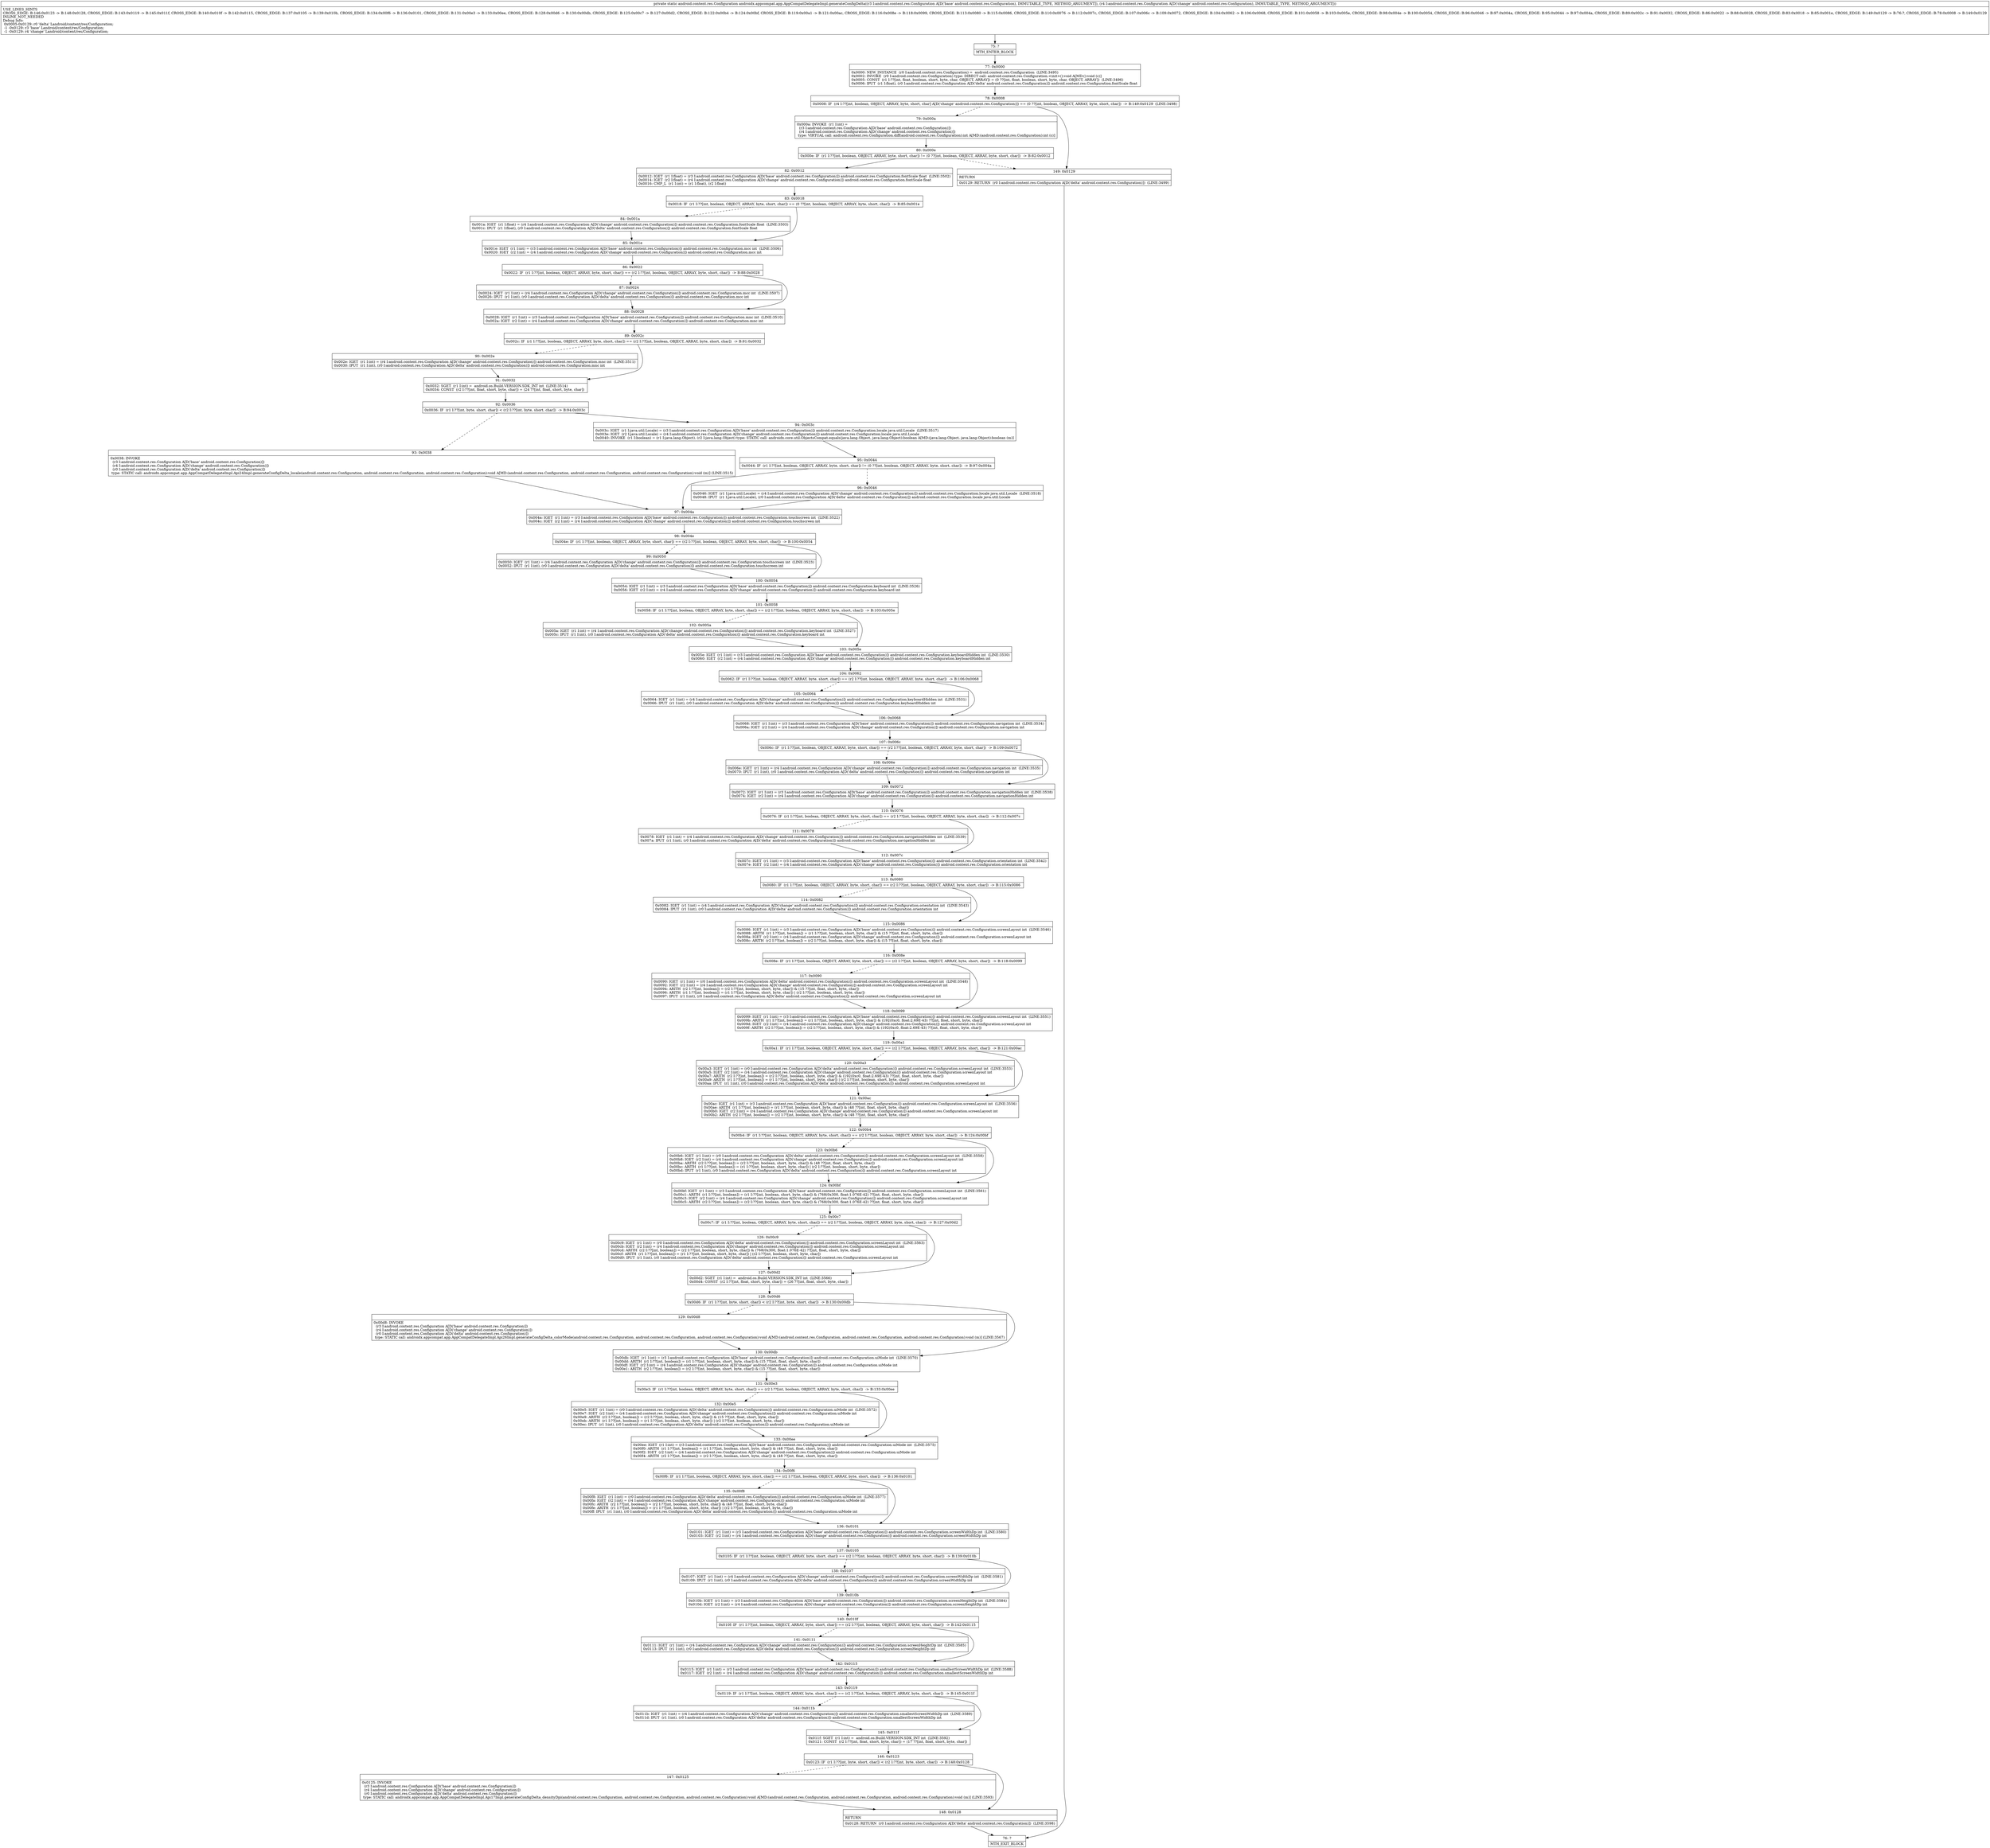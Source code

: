 digraph "CFG forandroidx.appcompat.app.AppCompatDelegateImpl.generateConfigDelta(Landroid\/content\/res\/Configuration;Landroid\/content\/res\/Configuration;)Landroid\/content\/res\/Configuration;" {
Node_75 [shape=record,label="{75\:\ ?|MTH_ENTER_BLOCK\l}"];
Node_77 [shape=record,label="{77\:\ 0x0000|0x0000: NEW_INSTANCE  (r0 I:android.content.res.Configuration) =  android.content.res.Configuration  (LINE:3495)\l0x0002: INVOKE  (r0 I:android.content.res.Configuration) type: DIRECT call: android.content.res.Configuration.\<init\>():void A[MD:():void (c)]\l0x0005: CONST  (r1 I:??[int, float, boolean, short, byte, char, OBJECT, ARRAY]) = (0 ??[int, float, boolean, short, byte, char, OBJECT, ARRAY])  (LINE:3496)\l0x0006: IPUT  (r1 I:float), (r0 I:android.content.res.Configuration A[D('delta' android.content.res.Configuration)]) android.content.res.Configuration.fontScale float \l}"];
Node_78 [shape=record,label="{78\:\ 0x0008|0x0008: IF  (r4 I:??[int, boolean, OBJECT, ARRAY, byte, short, char] A[D('change' android.content.res.Configuration)]) == (0 ??[int, boolean, OBJECT, ARRAY, byte, short, char])  \-\> B:149:0x0129  (LINE:3498)\l}"];
Node_79 [shape=record,label="{79\:\ 0x000a|0x000a: INVOKE  (r1 I:int) = \l  (r3 I:android.content.res.Configuration A[D('base' android.content.res.Configuration)])\l  (r4 I:android.content.res.Configuration A[D('change' android.content.res.Configuration)])\l type: VIRTUAL call: android.content.res.Configuration.diff(android.content.res.Configuration):int A[MD:(android.content.res.Configuration):int (c)]\l}"];
Node_80 [shape=record,label="{80\:\ 0x000e|0x000e: IF  (r1 I:??[int, boolean, OBJECT, ARRAY, byte, short, char]) != (0 ??[int, boolean, OBJECT, ARRAY, byte, short, char])  \-\> B:82:0x0012 \l}"];
Node_82 [shape=record,label="{82\:\ 0x0012|0x0012: IGET  (r1 I:float) = (r3 I:android.content.res.Configuration A[D('base' android.content.res.Configuration)]) android.content.res.Configuration.fontScale float  (LINE:3502)\l0x0014: IGET  (r2 I:float) = (r4 I:android.content.res.Configuration A[D('change' android.content.res.Configuration)]) android.content.res.Configuration.fontScale float \l0x0016: CMP_L  (r1 I:int) = (r1 I:float), (r2 I:float) \l}"];
Node_83 [shape=record,label="{83\:\ 0x0018|0x0018: IF  (r1 I:??[int, boolean, OBJECT, ARRAY, byte, short, char]) == (0 ??[int, boolean, OBJECT, ARRAY, byte, short, char])  \-\> B:85:0x001e \l}"];
Node_84 [shape=record,label="{84\:\ 0x001a|0x001a: IGET  (r1 I:float) = (r4 I:android.content.res.Configuration A[D('change' android.content.res.Configuration)]) android.content.res.Configuration.fontScale float  (LINE:3503)\l0x001c: IPUT  (r1 I:float), (r0 I:android.content.res.Configuration A[D('delta' android.content.res.Configuration)]) android.content.res.Configuration.fontScale float \l}"];
Node_85 [shape=record,label="{85\:\ 0x001e|0x001e: IGET  (r1 I:int) = (r3 I:android.content.res.Configuration A[D('base' android.content.res.Configuration)]) android.content.res.Configuration.mcc int  (LINE:3506)\l0x0020: IGET  (r2 I:int) = (r4 I:android.content.res.Configuration A[D('change' android.content.res.Configuration)]) android.content.res.Configuration.mcc int \l}"];
Node_86 [shape=record,label="{86\:\ 0x0022|0x0022: IF  (r1 I:??[int, boolean, OBJECT, ARRAY, byte, short, char]) == (r2 I:??[int, boolean, OBJECT, ARRAY, byte, short, char])  \-\> B:88:0x0028 \l}"];
Node_87 [shape=record,label="{87\:\ 0x0024|0x0024: IGET  (r1 I:int) = (r4 I:android.content.res.Configuration A[D('change' android.content.res.Configuration)]) android.content.res.Configuration.mcc int  (LINE:3507)\l0x0026: IPUT  (r1 I:int), (r0 I:android.content.res.Configuration A[D('delta' android.content.res.Configuration)]) android.content.res.Configuration.mcc int \l}"];
Node_88 [shape=record,label="{88\:\ 0x0028|0x0028: IGET  (r1 I:int) = (r3 I:android.content.res.Configuration A[D('base' android.content.res.Configuration)]) android.content.res.Configuration.mnc int  (LINE:3510)\l0x002a: IGET  (r2 I:int) = (r4 I:android.content.res.Configuration A[D('change' android.content.res.Configuration)]) android.content.res.Configuration.mnc int \l}"];
Node_89 [shape=record,label="{89\:\ 0x002c|0x002c: IF  (r1 I:??[int, boolean, OBJECT, ARRAY, byte, short, char]) == (r2 I:??[int, boolean, OBJECT, ARRAY, byte, short, char])  \-\> B:91:0x0032 \l}"];
Node_90 [shape=record,label="{90\:\ 0x002e|0x002e: IGET  (r1 I:int) = (r4 I:android.content.res.Configuration A[D('change' android.content.res.Configuration)]) android.content.res.Configuration.mnc int  (LINE:3511)\l0x0030: IPUT  (r1 I:int), (r0 I:android.content.res.Configuration A[D('delta' android.content.res.Configuration)]) android.content.res.Configuration.mnc int \l}"];
Node_91 [shape=record,label="{91\:\ 0x0032|0x0032: SGET  (r1 I:int) =  android.os.Build.VERSION.SDK_INT int  (LINE:3514)\l0x0034: CONST  (r2 I:??[int, float, short, byte, char]) = (24 ??[int, float, short, byte, char]) \l}"];
Node_92 [shape=record,label="{92\:\ 0x0036|0x0036: IF  (r1 I:??[int, byte, short, char]) \< (r2 I:??[int, byte, short, char])  \-\> B:94:0x003c \l}"];
Node_93 [shape=record,label="{93\:\ 0x0038|0x0038: INVOKE  \l  (r3 I:android.content.res.Configuration A[D('base' android.content.res.Configuration)])\l  (r4 I:android.content.res.Configuration A[D('change' android.content.res.Configuration)])\l  (r0 I:android.content.res.Configuration A[D('delta' android.content.res.Configuration)])\l type: STATIC call: androidx.appcompat.app.AppCompatDelegateImpl.Api24Impl.generateConfigDelta_locale(android.content.res.Configuration, android.content.res.Configuration, android.content.res.Configuration):void A[MD:(android.content.res.Configuration, android.content.res.Configuration, android.content.res.Configuration):void (m)] (LINE:3515)\l}"];
Node_97 [shape=record,label="{97\:\ 0x004a|0x004a: IGET  (r1 I:int) = (r3 I:android.content.res.Configuration A[D('base' android.content.res.Configuration)]) android.content.res.Configuration.touchscreen int  (LINE:3522)\l0x004c: IGET  (r2 I:int) = (r4 I:android.content.res.Configuration A[D('change' android.content.res.Configuration)]) android.content.res.Configuration.touchscreen int \l}"];
Node_98 [shape=record,label="{98\:\ 0x004e|0x004e: IF  (r1 I:??[int, boolean, OBJECT, ARRAY, byte, short, char]) == (r2 I:??[int, boolean, OBJECT, ARRAY, byte, short, char])  \-\> B:100:0x0054 \l}"];
Node_99 [shape=record,label="{99\:\ 0x0050|0x0050: IGET  (r1 I:int) = (r4 I:android.content.res.Configuration A[D('change' android.content.res.Configuration)]) android.content.res.Configuration.touchscreen int  (LINE:3523)\l0x0052: IPUT  (r1 I:int), (r0 I:android.content.res.Configuration A[D('delta' android.content.res.Configuration)]) android.content.res.Configuration.touchscreen int \l}"];
Node_100 [shape=record,label="{100\:\ 0x0054|0x0054: IGET  (r1 I:int) = (r3 I:android.content.res.Configuration A[D('base' android.content.res.Configuration)]) android.content.res.Configuration.keyboard int  (LINE:3526)\l0x0056: IGET  (r2 I:int) = (r4 I:android.content.res.Configuration A[D('change' android.content.res.Configuration)]) android.content.res.Configuration.keyboard int \l}"];
Node_101 [shape=record,label="{101\:\ 0x0058|0x0058: IF  (r1 I:??[int, boolean, OBJECT, ARRAY, byte, short, char]) == (r2 I:??[int, boolean, OBJECT, ARRAY, byte, short, char])  \-\> B:103:0x005e \l}"];
Node_102 [shape=record,label="{102\:\ 0x005a|0x005a: IGET  (r1 I:int) = (r4 I:android.content.res.Configuration A[D('change' android.content.res.Configuration)]) android.content.res.Configuration.keyboard int  (LINE:3527)\l0x005c: IPUT  (r1 I:int), (r0 I:android.content.res.Configuration A[D('delta' android.content.res.Configuration)]) android.content.res.Configuration.keyboard int \l}"];
Node_103 [shape=record,label="{103\:\ 0x005e|0x005e: IGET  (r1 I:int) = (r3 I:android.content.res.Configuration A[D('base' android.content.res.Configuration)]) android.content.res.Configuration.keyboardHidden int  (LINE:3530)\l0x0060: IGET  (r2 I:int) = (r4 I:android.content.res.Configuration A[D('change' android.content.res.Configuration)]) android.content.res.Configuration.keyboardHidden int \l}"];
Node_104 [shape=record,label="{104\:\ 0x0062|0x0062: IF  (r1 I:??[int, boolean, OBJECT, ARRAY, byte, short, char]) == (r2 I:??[int, boolean, OBJECT, ARRAY, byte, short, char])  \-\> B:106:0x0068 \l}"];
Node_105 [shape=record,label="{105\:\ 0x0064|0x0064: IGET  (r1 I:int) = (r4 I:android.content.res.Configuration A[D('change' android.content.res.Configuration)]) android.content.res.Configuration.keyboardHidden int  (LINE:3531)\l0x0066: IPUT  (r1 I:int), (r0 I:android.content.res.Configuration A[D('delta' android.content.res.Configuration)]) android.content.res.Configuration.keyboardHidden int \l}"];
Node_106 [shape=record,label="{106\:\ 0x0068|0x0068: IGET  (r1 I:int) = (r3 I:android.content.res.Configuration A[D('base' android.content.res.Configuration)]) android.content.res.Configuration.navigation int  (LINE:3534)\l0x006a: IGET  (r2 I:int) = (r4 I:android.content.res.Configuration A[D('change' android.content.res.Configuration)]) android.content.res.Configuration.navigation int \l}"];
Node_107 [shape=record,label="{107\:\ 0x006c|0x006c: IF  (r1 I:??[int, boolean, OBJECT, ARRAY, byte, short, char]) == (r2 I:??[int, boolean, OBJECT, ARRAY, byte, short, char])  \-\> B:109:0x0072 \l}"];
Node_108 [shape=record,label="{108\:\ 0x006e|0x006e: IGET  (r1 I:int) = (r4 I:android.content.res.Configuration A[D('change' android.content.res.Configuration)]) android.content.res.Configuration.navigation int  (LINE:3535)\l0x0070: IPUT  (r1 I:int), (r0 I:android.content.res.Configuration A[D('delta' android.content.res.Configuration)]) android.content.res.Configuration.navigation int \l}"];
Node_109 [shape=record,label="{109\:\ 0x0072|0x0072: IGET  (r1 I:int) = (r3 I:android.content.res.Configuration A[D('base' android.content.res.Configuration)]) android.content.res.Configuration.navigationHidden int  (LINE:3538)\l0x0074: IGET  (r2 I:int) = (r4 I:android.content.res.Configuration A[D('change' android.content.res.Configuration)]) android.content.res.Configuration.navigationHidden int \l}"];
Node_110 [shape=record,label="{110\:\ 0x0076|0x0076: IF  (r1 I:??[int, boolean, OBJECT, ARRAY, byte, short, char]) == (r2 I:??[int, boolean, OBJECT, ARRAY, byte, short, char])  \-\> B:112:0x007c \l}"];
Node_111 [shape=record,label="{111\:\ 0x0078|0x0078: IGET  (r1 I:int) = (r4 I:android.content.res.Configuration A[D('change' android.content.res.Configuration)]) android.content.res.Configuration.navigationHidden int  (LINE:3539)\l0x007a: IPUT  (r1 I:int), (r0 I:android.content.res.Configuration A[D('delta' android.content.res.Configuration)]) android.content.res.Configuration.navigationHidden int \l}"];
Node_112 [shape=record,label="{112\:\ 0x007c|0x007c: IGET  (r1 I:int) = (r3 I:android.content.res.Configuration A[D('base' android.content.res.Configuration)]) android.content.res.Configuration.orientation int  (LINE:3542)\l0x007e: IGET  (r2 I:int) = (r4 I:android.content.res.Configuration A[D('change' android.content.res.Configuration)]) android.content.res.Configuration.orientation int \l}"];
Node_113 [shape=record,label="{113\:\ 0x0080|0x0080: IF  (r1 I:??[int, boolean, OBJECT, ARRAY, byte, short, char]) == (r2 I:??[int, boolean, OBJECT, ARRAY, byte, short, char])  \-\> B:115:0x0086 \l}"];
Node_114 [shape=record,label="{114\:\ 0x0082|0x0082: IGET  (r1 I:int) = (r4 I:android.content.res.Configuration A[D('change' android.content.res.Configuration)]) android.content.res.Configuration.orientation int  (LINE:3543)\l0x0084: IPUT  (r1 I:int), (r0 I:android.content.res.Configuration A[D('delta' android.content.res.Configuration)]) android.content.res.Configuration.orientation int \l}"];
Node_115 [shape=record,label="{115\:\ 0x0086|0x0086: IGET  (r1 I:int) = (r3 I:android.content.res.Configuration A[D('base' android.content.res.Configuration)]) android.content.res.Configuration.screenLayout int  (LINE:3546)\l0x0088: ARITH  (r1 I:??[int, boolean]) = (r1 I:??[int, boolean, short, byte, char]) & (15 ??[int, float, short, byte, char]) \l0x008a: IGET  (r2 I:int) = (r4 I:android.content.res.Configuration A[D('change' android.content.res.Configuration)]) android.content.res.Configuration.screenLayout int \l0x008c: ARITH  (r2 I:??[int, boolean]) = (r2 I:??[int, boolean, short, byte, char]) & (15 ??[int, float, short, byte, char]) \l}"];
Node_116 [shape=record,label="{116\:\ 0x008e|0x008e: IF  (r1 I:??[int, boolean, OBJECT, ARRAY, byte, short, char]) == (r2 I:??[int, boolean, OBJECT, ARRAY, byte, short, char])  \-\> B:118:0x0099 \l}"];
Node_117 [shape=record,label="{117\:\ 0x0090|0x0090: IGET  (r1 I:int) = (r0 I:android.content.res.Configuration A[D('delta' android.content.res.Configuration)]) android.content.res.Configuration.screenLayout int  (LINE:3548)\l0x0092: IGET  (r2 I:int) = (r4 I:android.content.res.Configuration A[D('change' android.content.res.Configuration)]) android.content.res.Configuration.screenLayout int \l0x0094: ARITH  (r2 I:??[int, boolean]) = (r2 I:??[int, boolean, short, byte, char]) & (15 ??[int, float, short, byte, char]) \l0x0096: ARITH  (r1 I:??[int, boolean]) = (r1 I:??[int, boolean, short, byte, char]) \| (r2 I:??[int, boolean, short, byte, char]) \l0x0097: IPUT  (r1 I:int), (r0 I:android.content.res.Configuration A[D('delta' android.content.res.Configuration)]) android.content.res.Configuration.screenLayout int \l}"];
Node_118 [shape=record,label="{118\:\ 0x0099|0x0099: IGET  (r1 I:int) = (r3 I:android.content.res.Configuration A[D('base' android.content.res.Configuration)]) android.content.res.Configuration.screenLayout int  (LINE:3551)\l0x009b: ARITH  (r1 I:??[int, boolean]) = (r1 I:??[int, boolean, short, byte, char]) & (192(0xc0, float:2.69E\-43) ??[int, float, short, byte, char]) \l0x009d: IGET  (r2 I:int) = (r4 I:android.content.res.Configuration A[D('change' android.content.res.Configuration)]) android.content.res.Configuration.screenLayout int \l0x009f: ARITH  (r2 I:??[int, boolean]) = (r2 I:??[int, boolean, short, byte, char]) & (192(0xc0, float:2.69E\-43) ??[int, float, short, byte, char]) \l}"];
Node_119 [shape=record,label="{119\:\ 0x00a1|0x00a1: IF  (r1 I:??[int, boolean, OBJECT, ARRAY, byte, short, char]) == (r2 I:??[int, boolean, OBJECT, ARRAY, byte, short, char])  \-\> B:121:0x00ac \l}"];
Node_120 [shape=record,label="{120\:\ 0x00a3|0x00a3: IGET  (r1 I:int) = (r0 I:android.content.res.Configuration A[D('delta' android.content.res.Configuration)]) android.content.res.Configuration.screenLayout int  (LINE:3553)\l0x00a5: IGET  (r2 I:int) = (r4 I:android.content.res.Configuration A[D('change' android.content.res.Configuration)]) android.content.res.Configuration.screenLayout int \l0x00a7: ARITH  (r2 I:??[int, boolean]) = (r2 I:??[int, boolean, short, byte, char]) & (192(0xc0, float:2.69E\-43) ??[int, float, short, byte, char]) \l0x00a9: ARITH  (r1 I:??[int, boolean]) = (r1 I:??[int, boolean, short, byte, char]) \| (r2 I:??[int, boolean, short, byte, char]) \l0x00aa: IPUT  (r1 I:int), (r0 I:android.content.res.Configuration A[D('delta' android.content.res.Configuration)]) android.content.res.Configuration.screenLayout int \l}"];
Node_121 [shape=record,label="{121\:\ 0x00ac|0x00ac: IGET  (r1 I:int) = (r3 I:android.content.res.Configuration A[D('base' android.content.res.Configuration)]) android.content.res.Configuration.screenLayout int  (LINE:3556)\l0x00ae: ARITH  (r1 I:??[int, boolean]) = (r1 I:??[int, boolean, short, byte, char]) & (48 ??[int, float, short, byte, char]) \l0x00b0: IGET  (r2 I:int) = (r4 I:android.content.res.Configuration A[D('change' android.content.res.Configuration)]) android.content.res.Configuration.screenLayout int \l0x00b2: ARITH  (r2 I:??[int, boolean]) = (r2 I:??[int, boolean, short, byte, char]) & (48 ??[int, float, short, byte, char]) \l}"];
Node_122 [shape=record,label="{122\:\ 0x00b4|0x00b4: IF  (r1 I:??[int, boolean, OBJECT, ARRAY, byte, short, char]) == (r2 I:??[int, boolean, OBJECT, ARRAY, byte, short, char])  \-\> B:124:0x00bf \l}"];
Node_123 [shape=record,label="{123\:\ 0x00b6|0x00b6: IGET  (r1 I:int) = (r0 I:android.content.res.Configuration A[D('delta' android.content.res.Configuration)]) android.content.res.Configuration.screenLayout int  (LINE:3558)\l0x00b8: IGET  (r2 I:int) = (r4 I:android.content.res.Configuration A[D('change' android.content.res.Configuration)]) android.content.res.Configuration.screenLayout int \l0x00ba: ARITH  (r2 I:??[int, boolean]) = (r2 I:??[int, boolean, short, byte, char]) & (48 ??[int, float, short, byte, char]) \l0x00bc: ARITH  (r1 I:??[int, boolean]) = (r1 I:??[int, boolean, short, byte, char]) \| (r2 I:??[int, boolean, short, byte, char]) \l0x00bd: IPUT  (r1 I:int), (r0 I:android.content.res.Configuration A[D('delta' android.content.res.Configuration)]) android.content.res.Configuration.screenLayout int \l}"];
Node_124 [shape=record,label="{124\:\ 0x00bf|0x00bf: IGET  (r1 I:int) = (r3 I:android.content.res.Configuration A[D('base' android.content.res.Configuration)]) android.content.res.Configuration.screenLayout int  (LINE:3561)\l0x00c1: ARITH  (r1 I:??[int, boolean]) = (r1 I:??[int, boolean, short, byte, char]) & (768(0x300, float:1.076E\-42) ??[int, float, short, byte, char]) \l0x00c3: IGET  (r2 I:int) = (r4 I:android.content.res.Configuration A[D('change' android.content.res.Configuration)]) android.content.res.Configuration.screenLayout int \l0x00c5: ARITH  (r2 I:??[int, boolean]) = (r2 I:??[int, boolean, short, byte, char]) & (768(0x300, float:1.076E\-42) ??[int, float, short, byte, char]) \l}"];
Node_125 [shape=record,label="{125\:\ 0x00c7|0x00c7: IF  (r1 I:??[int, boolean, OBJECT, ARRAY, byte, short, char]) == (r2 I:??[int, boolean, OBJECT, ARRAY, byte, short, char])  \-\> B:127:0x00d2 \l}"];
Node_126 [shape=record,label="{126\:\ 0x00c9|0x00c9: IGET  (r1 I:int) = (r0 I:android.content.res.Configuration A[D('delta' android.content.res.Configuration)]) android.content.res.Configuration.screenLayout int  (LINE:3563)\l0x00cb: IGET  (r2 I:int) = (r4 I:android.content.res.Configuration A[D('change' android.content.res.Configuration)]) android.content.res.Configuration.screenLayout int \l0x00cd: ARITH  (r2 I:??[int, boolean]) = (r2 I:??[int, boolean, short, byte, char]) & (768(0x300, float:1.076E\-42) ??[int, float, short, byte, char]) \l0x00cf: ARITH  (r1 I:??[int, boolean]) = (r1 I:??[int, boolean, short, byte, char]) \| (r2 I:??[int, boolean, short, byte, char]) \l0x00d0: IPUT  (r1 I:int), (r0 I:android.content.res.Configuration A[D('delta' android.content.res.Configuration)]) android.content.res.Configuration.screenLayout int \l}"];
Node_127 [shape=record,label="{127\:\ 0x00d2|0x00d2: SGET  (r1 I:int) =  android.os.Build.VERSION.SDK_INT int  (LINE:3566)\l0x00d4: CONST  (r2 I:??[int, float, short, byte, char]) = (26 ??[int, float, short, byte, char]) \l}"];
Node_128 [shape=record,label="{128\:\ 0x00d6|0x00d6: IF  (r1 I:??[int, byte, short, char]) \< (r2 I:??[int, byte, short, char])  \-\> B:130:0x00db \l}"];
Node_129 [shape=record,label="{129\:\ 0x00d8|0x00d8: INVOKE  \l  (r3 I:android.content.res.Configuration A[D('base' android.content.res.Configuration)])\l  (r4 I:android.content.res.Configuration A[D('change' android.content.res.Configuration)])\l  (r0 I:android.content.res.Configuration A[D('delta' android.content.res.Configuration)])\l type: STATIC call: androidx.appcompat.app.AppCompatDelegateImpl.Api26Impl.generateConfigDelta_colorMode(android.content.res.Configuration, android.content.res.Configuration, android.content.res.Configuration):void A[MD:(android.content.res.Configuration, android.content.res.Configuration, android.content.res.Configuration):void (m)] (LINE:3567)\l}"];
Node_130 [shape=record,label="{130\:\ 0x00db|0x00db: IGET  (r1 I:int) = (r3 I:android.content.res.Configuration A[D('base' android.content.res.Configuration)]) android.content.res.Configuration.uiMode int  (LINE:3570)\l0x00dd: ARITH  (r1 I:??[int, boolean]) = (r1 I:??[int, boolean, short, byte, char]) & (15 ??[int, float, short, byte, char]) \l0x00df: IGET  (r2 I:int) = (r4 I:android.content.res.Configuration A[D('change' android.content.res.Configuration)]) android.content.res.Configuration.uiMode int \l0x00e1: ARITH  (r2 I:??[int, boolean]) = (r2 I:??[int, boolean, short, byte, char]) & (15 ??[int, float, short, byte, char]) \l}"];
Node_131 [shape=record,label="{131\:\ 0x00e3|0x00e3: IF  (r1 I:??[int, boolean, OBJECT, ARRAY, byte, short, char]) == (r2 I:??[int, boolean, OBJECT, ARRAY, byte, short, char])  \-\> B:133:0x00ee \l}"];
Node_132 [shape=record,label="{132\:\ 0x00e5|0x00e5: IGET  (r1 I:int) = (r0 I:android.content.res.Configuration A[D('delta' android.content.res.Configuration)]) android.content.res.Configuration.uiMode int  (LINE:3572)\l0x00e7: IGET  (r2 I:int) = (r4 I:android.content.res.Configuration A[D('change' android.content.res.Configuration)]) android.content.res.Configuration.uiMode int \l0x00e9: ARITH  (r2 I:??[int, boolean]) = (r2 I:??[int, boolean, short, byte, char]) & (15 ??[int, float, short, byte, char]) \l0x00eb: ARITH  (r1 I:??[int, boolean]) = (r1 I:??[int, boolean, short, byte, char]) \| (r2 I:??[int, boolean, short, byte, char]) \l0x00ec: IPUT  (r1 I:int), (r0 I:android.content.res.Configuration A[D('delta' android.content.res.Configuration)]) android.content.res.Configuration.uiMode int \l}"];
Node_133 [shape=record,label="{133\:\ 0x00ee|0x00ee: IGET  (r1 I:int) = (r3 I:android.content.res.Configuration A[D('base' android.content.res.Configuration)]) android.content.res.Configuration.uiMode int  (LINE:3575)\l0x00f0: ARITH  (r1 I:??[int, boolean]) = (r1 I:??[int, boolean, short, byte, char]) & (48 ??[int, float, short, byte, char]) \l0x00f2: IGET  (r2 I:int) = (r4 I:android.content.res.Configuration A[D('change' android.content.res.Configuration)]) android.content.res.Configuration.uiMode int \l0x00f4: ARITH  (r2 I:??[int, boolean]) = (r2 I:??[int, boolean, short, byte, char]) & (48 ??[int, float, short, byte, char]) \l}"];
Node_134 [shape=record,label="{134\:\ 0x00f6|0x00f6: IF  (r1 I:??[int, boolean, OBJECT, ARRAY, byte, short, char]) == (r2 I:??[int, boolean, OBJECT, ARRAY, byte, short, char])  \-\> B:136:0x0101 \l}"];
Node_135 [shape=record,label="{135\:\ 0x00f8|0x00f8: IGET  (r1 I:int) = (r0 I:android.content.res.Configuration A[D('delta' android.content.res.Configuration)]) android.content.res.Configuration.uiMode int  (LINE:3577)\l0x00fa: IGET  (r2 I:int) = (r4 I:android.content.res.Configuration A[D('change' android.content.res.Configuration)]) android.content.res.Configuration.uiMode int \l0x00fc: ARITH  (r2 I:??[int, boolean]) = (r2 I:??[int, boolean, short, byte, char]) & (48 ??[int, float, short, byte, char]) \l0x00fe: ARITH  (r1 I:??[int, boolean]) = (r1 I:??[int, boolean, short, byte, char]) \| (r2 I:??[int, boolean, short, byte, char]) \l0x00ff: IPUT  (r1 I:int), (r0 I:android.content.res.Configuration A[D('delta' android.content.res.Configuration)]) android.content.res.Configuration.uiMode int \l}"];
Node_136 [shape=record,label="{136\:\ 0x0101|0x0101: IGET  (r1 I:int) = (r3 I:android.content.res.Configuration A[D('base' android.content.res.Configuration)]) android.content.res.Configuration.screenWidthDp int  (LINE:3580)\l0x0103: IGET  (r2 I:int) = (r4 I:android.content.res.Configuration A[D('change' android.content.res.Configuration)]) android.content.res.Configuration.screenWidthDp int \l}"];
Node_137 [shape=record,label="{137\:\ 0x0105|0x0105: IF  (r1 I:??[int, boolean, OBJECT, ARRAY, byte, short, char]) == (r2 I:??[int, boolean, OBJECT, ARRAY, byte, short, char])  \-\> B:139:0x010b \l}"];
Node_138 [shape=record,label="{138\:\ 0x0107|0x0107: IGET  (r1 I:int) = (r4 I:android.content.res.Configuration A[D('change' android.content.res.Configuration)]) android.content.res.Configuration.screenWidthDp int  (LINE:3581)\l0x0109: IPUT  (r1 I:int), (r0 I:android.content.res.Configuration A[D('delta' android.content.res.Configuration)]) android.content.res.Configuration.screenWidthDp int \l}"];
Node_139 [shape=record,label="{139\:\ 0x010b|0x010b: IGET  (r1 I:int) = (r3 I:android.content.res.Configuration A[D('base' android.content.res.Configuration)]) android.content.res.Configuration.screenHeightDp int  (LINE:3584)\l0x010d: IGET  (r2 I:int) = (r4 I:android.content.res.Configuration A[D('change' android.content.res.Configuration)]) android.content.res.Configuration.screenHeightDp int \l}"];
Node_140 [shape=record,label="{140\:\ 0x010f|0x010f: IF  (r1 I:??[int, boolean, OBJECT, ARRAY, byte, short, char]) == (r2 I:??[int, boolean, OBJECT, ARRAY, byte, short, char])  \-\> B:142:0x0115 \l}"];
Node_141 [shape=record,label="{141\:\ 0x0111|0x0111: IGET  (r1 I:int) = (r4 I:android.content.res.Configuration A[D('change' android.content.res.Configuration)]) android.content.res.Configuration.screenHeightDp int  (LINE:3585)\l0x0113: IPUT  (r1 I:int), (r0 I:android.content.res.Configuration A[D('delta' android.content.res.Configuration)]) android.content.res.Configuration.screenHeightDp int \l}"];
Node_142 [shape=record,label="{142\:\ 0x0115|0x0115: IGET  (r1 I:int) = (r3 I:android.content.res.Configuration A[D('base' android.content.res.Configuration)]) android.content.res.Configuration.smallestScreenWidthDp int  (LINE:3588)\l0x0117: IGET  (r2 I:int) = (r4 I:android.content.res.Configuration A[D('change' android.content.res.Configuration)]) android.content.res.Configuration.smallestScreenWidthDp int \l}"];
Node_143 [shape=record,label="{143\:\ 0x0119|0x0119: IF  (r1 I:??[int, boolean, OBJECT, ARRAY, byte, short, char]) == (r2 I:??[int, boolean, OBJECT, ARRAY, byte, short, char])  \-\> B:145:0x011f \l}"];
Node_144 [shape=record,label="{144\:\ 0x011b|0x011b: IGET  (r1 I:int) = (r4 I:android.content.res.Configuration A[D('change' android.content.res.Configuration)]) android.content.res.Configuration.smallestScreenWidthDp int  (LINE:3589)\l0x011d: IPUT  (r1 I:int), (r0 I:android.content.res.Configuration A[D('delta' android.content.res.Configuration)]) android.content.res.Configuration.smallestScreenWidthDp int \l}"];
Node_145 [shape=record,label="{145\:\ 0x011f|0x011f: SGET  (r1 I:int) =  android.os.Build.VERSION.SDK_INT int  (LINE:3592)\l0x0121: CONST  (r2 I:??[int, float, short, byte, char]) = (17 ??[int, float, short, byte, char]) \l}"];
Node_146 [shape=record,label="{146\:\ 0x0123|0x0123: IF  (r1 I:??[int, byte, short, char]) \< (r2 I:??[int, byte, short, char])  \-\> B:148:0x0128 \l}"];
Node_147 [shape=record,label="{147\:\ 0x0125|0x0125: INVOKE  \l  (r3 I:android.content.res.Configuration A[D('base' android.content.res.Configuration)])\l  (r4 I:android.content.res.Configuration A[D('change' android.content.res.Configuration)])\l  (r0 I:android.content.res.Configuration A[D('delta' android.content.res.Configuration)])\l type: STATIC call: androidx.appcompat.app.AppCompatDelegateImpl.Api17Impl.generateConfigDelta_densityDpi(android.content.res.Configuration, android.content.res.Configuration, android.content.res.Configuration):void A[MD:(android.content.res.Configuration, android.content.res.Configuration, android.content.res.Configuration):void (m)] (LINE:3593)\l}"];
Node_148 [shape=record,label="{148\:\ 0x0128|RETURN\l|0x0128: RETURN  (r0 I:android.content.res.Configuration A[D('delta' android.content.res.Configuration)])  (LINE:3598)\l}"];
Node_76 [shape=record,label="{76\:\ ?|MTH_EXIT_BLOCK\l}"];
Node_94 [shape=record,label="{94\:\ 0x003c|0x003c: IGET  (r1 I:java.util.Locale) = (r3 I:android.content.res.Configuration A[D('base' android.content.res.Configuration)]) android.content.res.Configuration.locale java.util.Locale  (LINE:3517)\l0x003e: IGET  (r2 I:java.util.Locale) = (r4 I:android.content.res.Configuration A[D('change' android.content.res.Configuration)]) android.content.res.Configuration.locale java.util.Locale \l0x0040: INVOKE  (r1 I:boolean) = (r1 I:java.lang.Object), (r2 I:java.lang.Object) type: STATIC call: androidx.core.util.ObjectsCompat.equals(java.lang.Object, java.lang.Object):boolean A[MD:(java.lang.Object, java.lang.Object):boolean (m)]\l}"];
Node_95 [shape=record,label="{95\:\ 0x0044|0x0044: IF  (r1 I:??[int, boolean, OBJECT, ARRAY, byte, short, char]) != (0 ??[int, boolean, OBJECT, ARRAY, byte, short, char])  \-\> B:97:0x004a \l}"];
Node_96 [shape=record,label="{96\:\ 0x0046|0x0046: IGET  (r1 I:java.util.Locale) = (r4 I:android.content.res.Configuration A[D('change' android.content.res.Configuration)]) android.content.res.Configuration.locale java.util.Locale  (LINE:3518)\l0x0048: IPUT  (r1 I:java.util.Locale), (r0 I:android.content.res.Configuration A[D('delta' android.content.res.Configuration)]) android.content.res.Configuration.locale java.util.Locale \l}"];
Node_149 [shape=record,label="{149\:\ 0x0129|RETURN\l|0x0129: RETURN  (r0 I:android.content.res.Configuration A[D('delta' android.content.res.Configuration)])  (LINE:3499)\l}"];
MethodNode[shape=record,label="{private static android.content.res.Configuration androidx.appcompat.app.AppCompatDelegateImpl.generateConfigDelta((r3 I:android.content.res.Configuration A[D('base' android.content.res.Configuration), IMMUTABLE_TYPE, METHOD_ARGUMENT]), (r4 I:android.content.res.Configuration A[D('change' android.content.res.Configuration), IMMUTABLE_TYPE, METHOD_ARGUMENT]))  | USE_LINES_HINTS\lCROSS_EDGE: B:146:0x0123 \-\> B:148:0x0128, CROSS_EDGE: B:143:0x0119 \-\> B:145:0x011f, CROSS_EDGE: B:140:0x010f \-\> B:142:0x0115, CROSS_EDGE: B:137:0x0105 \-\> B:139:0x010b, CROSS_EDGE: B:134:0x00f6 \-\> B:136:0x0101, CROSS_EDGE: B:131:0x00e3 \-\> B:133:0x00ee, CROSS_EDGE: B:128:0x00d6 \-\> B:130:0x00db, CROSS_EDGE: B:125:0x00c7 \-\> B:127:0x00d2, CROSS_EDGE: B:122:0x00b4 \-\> B:124:0x00bf, CROSS_EDGE: B:119:0x00a1 \-\> B:121:0x00ac, CROSS_EDGE: B:116:0x008e \-\> B:118:0x0099, CROSS_EDGE: B:113:0x0080 \-\> B:115:0x0086, CROSS_EDGE: B:110:0x0076 \-\> B:112:0x007c, CROSS_EDGE: B:107:0x006c \-\> B:109:0x0072, CROSS_EDGE: B:104:0x0062 \-\> B:106:0x0068, CROSS_EDGE: B:101:0x0058 \-\> B:103:0x005e, CROSS_EDGE: B:98:0x004e \-\> B:100:0x0054, CROSS_EDGE: B:96:0x0046 \-\> B:97:0x004a, CROSS_EDGE: B:95:0x0044 \-\> B:97:0x004a, CROSS_EDGE: B:89:0x002c \-\> B:91:0x0032, CROSS_EDGE: B:86:0x0022 \-\> B:88:0x0028, CROSS_EDGE: B:83:0x0018 \-\> B:85:0x001e, CROSS_EDGE: B:149:0x0129 \-\> B:76:?, CROSS_EDGE: B:78:0x0008 \-\> B:149:0x0129\lINLINE_NOT_NEEDED\lDebug Info:\l  0x0005\-0x0129: r0 'delta' Landroid\/content\/res\/Configuration;\l  \-1 \-0x0129: r3 'base' Landroid\/content\/res\/Configuration;\l  \-1 \-0x0129: r4 'change' Landroid\/content\/res\/Configuration;\l}"];
MethodNode -> Node_75;Node_75 -> Node_77;
Node_77 -> Node_78;
Node_78 -> Node_79[style=dashed];
Node_78 -> Node_149;
Node_79 -> Node_80;
Node_80 -> Node_82;
Node_80 -> Node_149[style=dashed];
Node_82 -> Node_83;
Node_83 -> Node_84[style=dashed];
Node_83 -> Node_85;
Node_84 -> Node_85;
Node_85 -> Node_86;
Node_86 -> Node_87[style=dashed];
Node_86 -> Node_88;
Node_87 -> Node_88;
Node_88 -> Node_89;
Node_89 -> Node_90[style=dashed];
Node_89 -> Node_91;
Node_90 -> Node_91;
Node_91 -> Node_92;
Node_92 -> Node_93[style=dashed];
Node_92 -> Node_94;
Node_93 -> Node_97;
Node_97 -> Node_98;
Node_98 -> Node_99[style=dashed];
Node_98 -> Node_100;
Node_99 -> Node_100;
Node_100 -> Node_101;
Node_101 -> Node_102[style=dashed];
Node_101 -> Node_103;
Node_102 -> Node_103;
Node_103 -> Node_104;
Node_104 -> Node_105[style=dashed];
Node_104 -> Node_106;
Node_105 -> Node_106;
Node_106 -> Node_107;
Node_107 -> Node_108[style=dashed];
Node_107 -> Node_109;
Node_108 -> Node_109;
Node_109 -> Node_110;
Node_110 -> Node_111[style=dashed];
Node_110 -> Node_112;
Node_111 -> Node_112;
Node_112 -> Node_113;
Node_113 -> Node_114[style=dashed];
Node_113 -> Node_115;
Node_114 -> Node_115;
Node_115 -> Node_116;
Node_116 -> Node_117[style=dashed];
Node_116 -> Node_118;
Node_117 -> Node_118;
Node_118 -> Node_119;
Node_119 -> Node_120[style=dashed];
Node_119 -> Node_121;
Node_120 -> Node_121;
Node_121 -> Node_122;
Node_122 -> Node_123[style=dashed];
Node_122 -> Node_124;
Node_123 -> Node_124;
Node_124 -> Node_125;
Node_125 -> Node_126[style=dashed];
Node_125 -> Node_127;
Node_126 -> Node_127;
Node_127 -> Node_128;
Node_128 -> Node_129[style=dashed];
Node_128 -> Node_130;
Node_129 -> Node_130;
Node_130 -> Node_131;
Node_131 -> Node_132[style=dashed];
Node_131 -> Node_133;
Node_132 -> Node_133;
Node_133 -> Node_134;
Node_134 -> Node_135[style=dashed];
Node_134 -> Node_136;
Node_135 -> Node_136;
Node_136 -> Node_137;
Node_137 -> Node_138[style=dashed];
Node_137 -> Node_139;
Node_138 -> Node_139;
Node_139 -> Node_140;
Node_140 -> Node_141[style=dashed];
Node_140 -> Node_142;
Node_141 -> Node_142;
Node_142 -> Node_143;
Node_143 -> Node_144[style=dashed];
Node_143 -> Node_145;
Node_144 -> Node_145;
Node_145 -> Node_146;
Node_146 -> Node_147[style=dashed];
Node_146 -> Node_148;
Node_147 -> Node_148;
Node_148 -> Node_76;
Node_94 -> Node_95;
Node_95 -> Node_96[style=dashed];
Node_95 -> Node_97;
Node_96 -> Node_97;
Node_149 -> Node_76;
}

